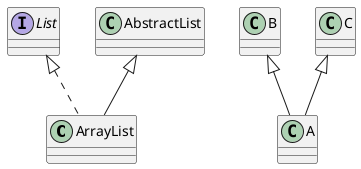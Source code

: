 @startuml
class ArrayList implements List
class ArrayList extends AbstractList

class A extends B,C
@enduml